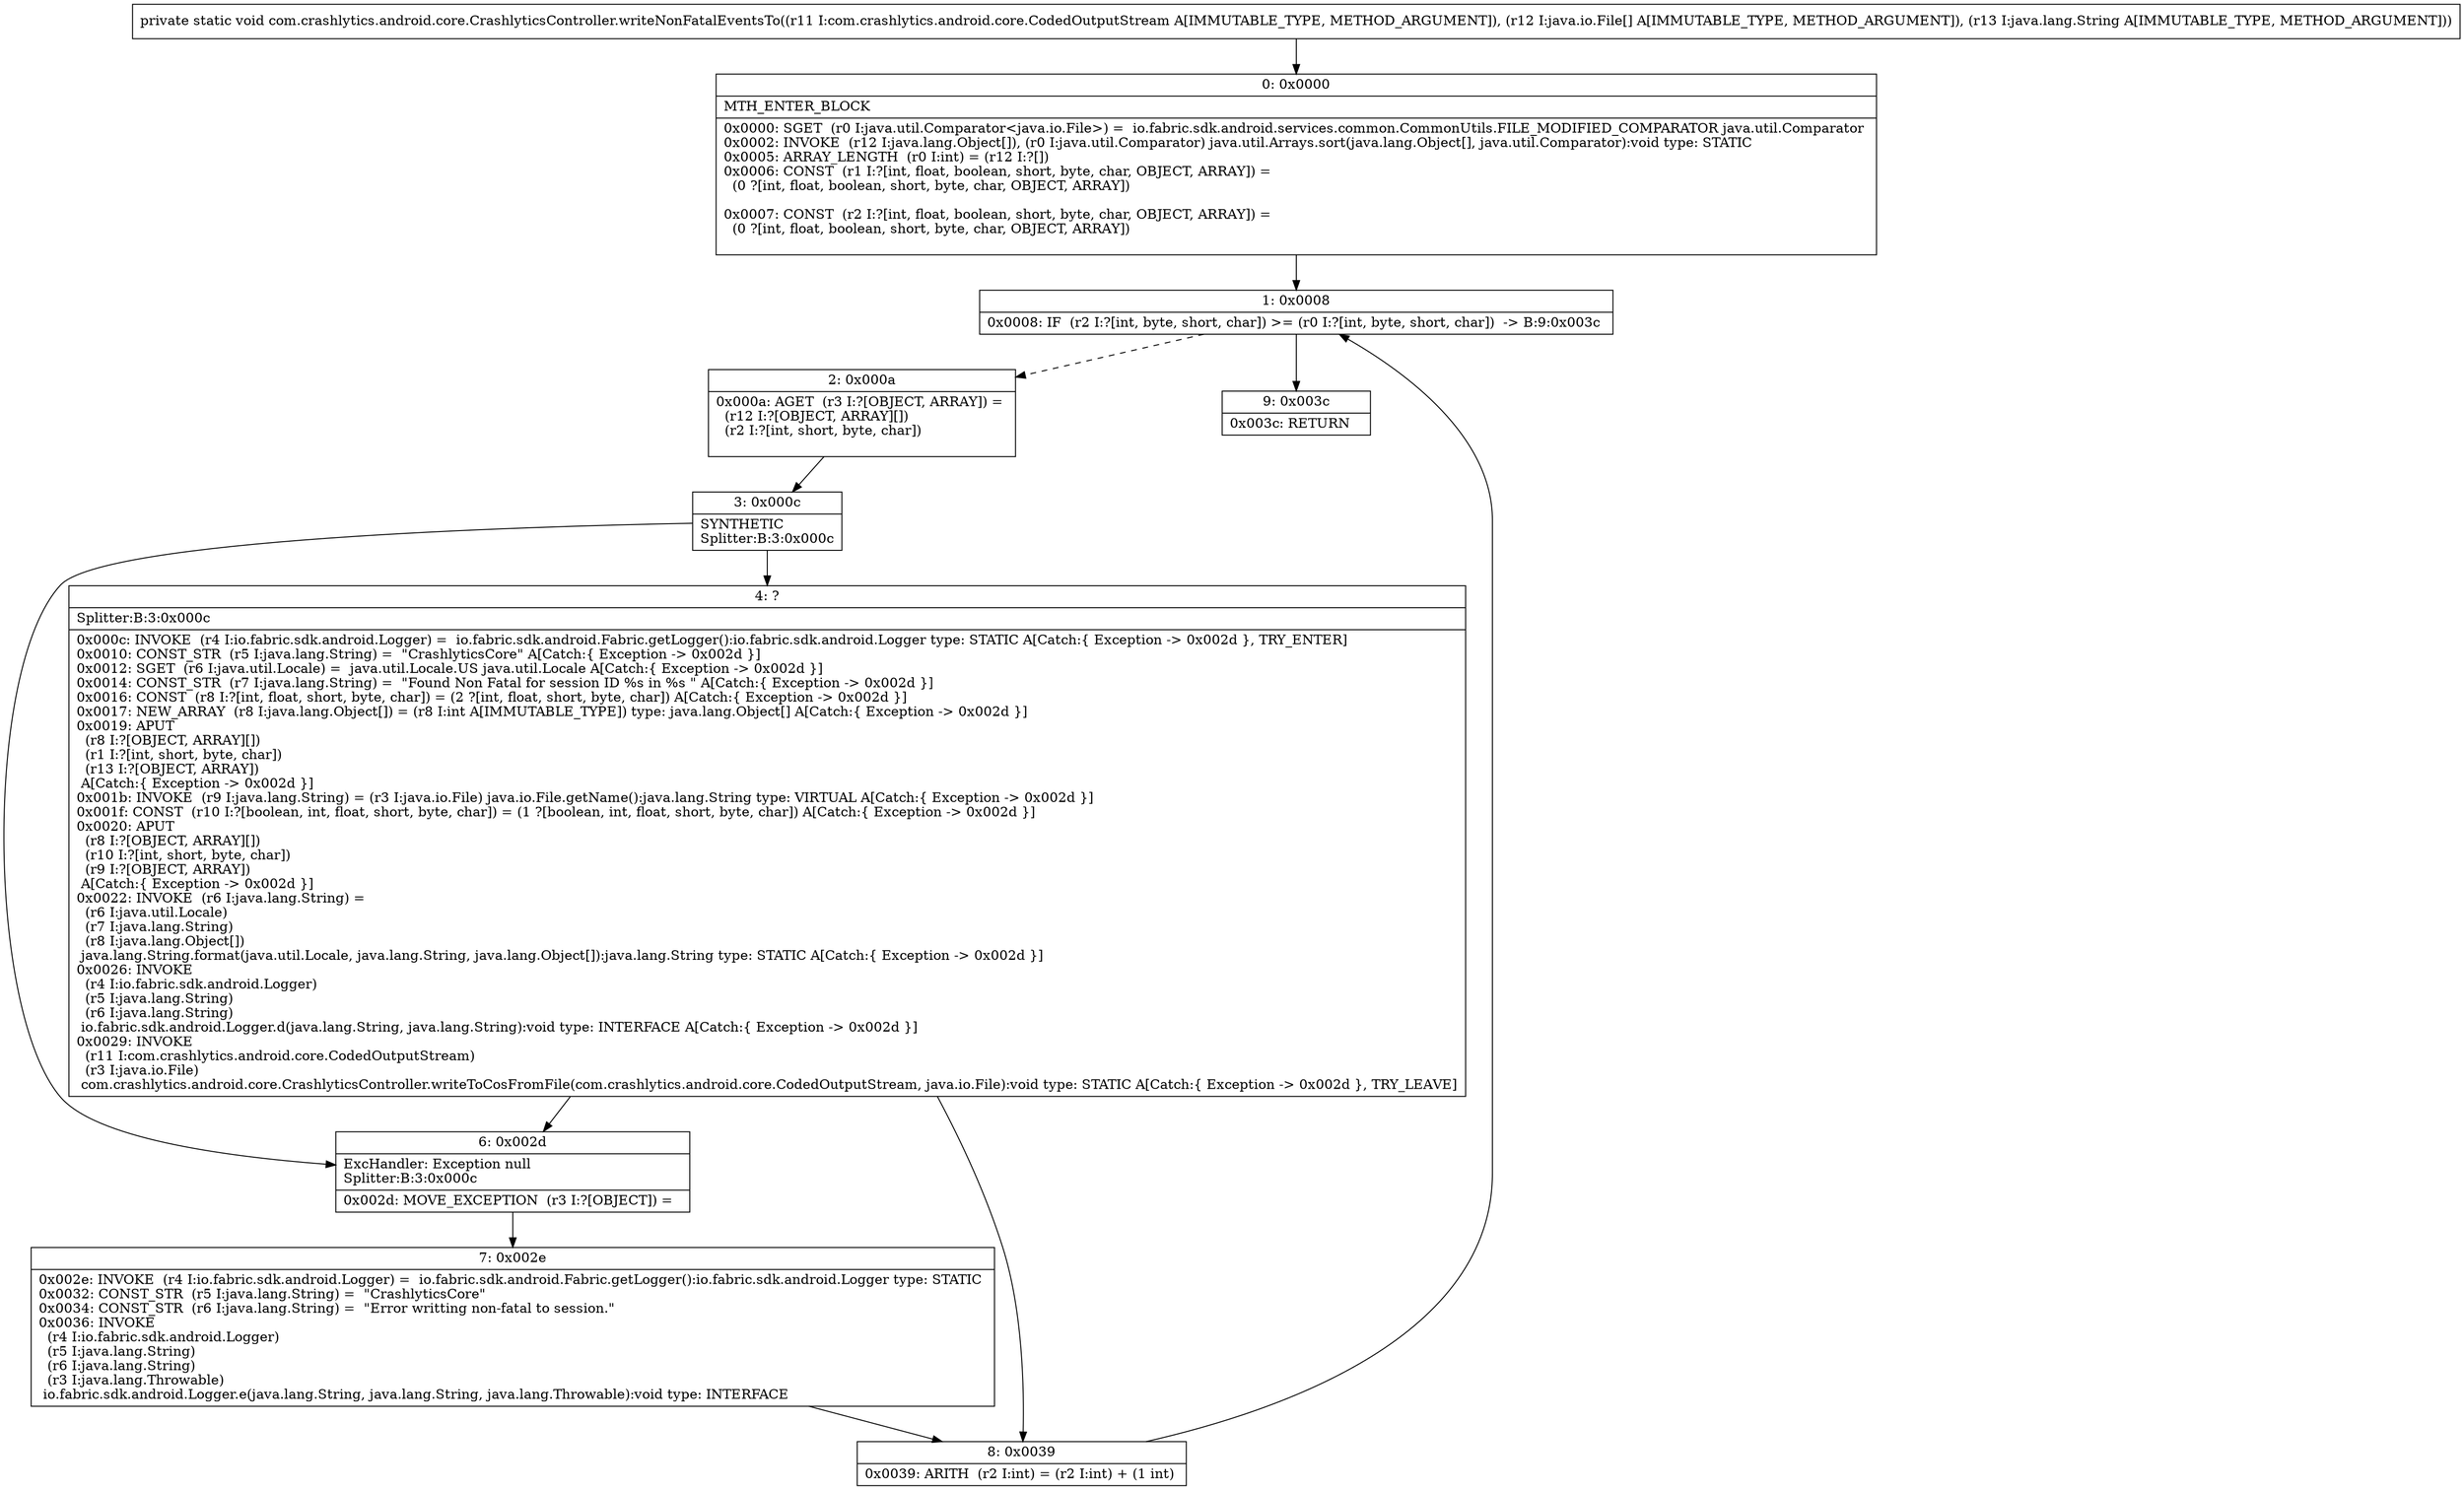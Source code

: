 digraph "CFG forcom.crashlytics.android.core.CrashlyticsController.writeNonFatalEventsTo(Lcom\/crashlytics\/android\/core\/CodedOutputStream;[Ljava\/io\/File;Ljava\/lang\/String;)V" {
Node_0 [shape=record,label="{0\:\ 0x0000|MTH_ENTER_BLOCK\l|0x0000: SGET  (r0 I:java.util.Comparator\<java.io.File\>) =  io.fabric.sdk.android.services.common.CommonUtils.FILE_MODIFIED_COMPARATOR java.util.Comparator \l0x0002: INVOKE  (r12 I:java.lang.Object[]), (r0 I:java.util.Comparator) java.util.Arrays.sort(java.lang.Object[], java.util.Comparator):void type: STATIC \l0x0005: ARRAY_LENGTH  (r0 I:int) = (r12 I:?[]) \l0x0006: CONST  (r1 I:?[int, float, boolean, short, byte, char, OBJECT, ARRAY]) = \l  (0 ?[int, float, boolean, short, byte, char, OBJECT, ARRAY])\l \l0x0007: CONST  (r2 I:?[int, float, boolean, short, byte, char, OBJECT, ARRAY]) = \l  (0 ?[int, float, boolean, short, byte, char, OBJECT, ARRAY])\l \l}"];
Node_1 [shape=record,label="{1\:\ 0x0008|0x0008: IF  (r2 I:?[int, byte, short, char]) \>= (r0 I:?[int, byte, short, char])  \-\> B:9:0x003c \l}"];
Node_2 [shape=record,label="{2\:\ 0x000a|0x000a: AGET  (r3 I:?[OBJECT, ARRAY]) = \l  (r12 I:?[OBJECT, ARRAY][])\l  (r2 I:?[int, short, byte, char])\l \l}"];
Node_3 [shape=record,label="{3\:\ 0x000c|SYNTHETIC\lSplitter:B:3:0x000c\l}"];
Node_4 [shape=record,label="{4\:\ ?|Splitter:B:3:0x000c\l|0x000c: INVOKE  (r4 I:io.fabric.sdk.android.Logger) =  io.fabric.sdk.android.Fabric.getLogger():io.fabric.sdk.android.Logger type: STATIC A[Catch:\{ Exception \-\> 0x002d \}, TRY_ENTER]\l0x0010: CONST_STR  (r5 I:java.lang.String) =  \"CrashlyticsCore\" A[Catch:\{ Exception \-\> 0x002d \}]\l0x0012: SGET  (r6 I:java.util.Locale) =  java.util.Locale.US java.util.Locale A[Catch:\{ Exception \-\> 0x002d \}]\l0x0014: CONST_STR  (r7 I:java.lang.String) =  \"Found Non Fatal for session ID %s in %s \" A[Catch:\{ Exception \-\> 0x002d \}]\l0x0016: CONST  (r8 I:?[int, float, short, byte, char]) = (2 ?[int, float, short, byte, char]) A[Catch:\{ Exception \-\> 0x002d \}]\l0x0017: NEW_ARRAY  (r8 I:java.lang.Object[]) = (r8 I:int A[IMMUTABLE_TYPE]) type: java.lang.Object[] A[Catch:\{ Exception \-\> 0x002d \}]\l0x0019: APUT  \l  (r8 I:?[OBJECT, ARRAY][])\l  (r1 I:?[int, short, byte, char])\l  (r13 I:?[OBJECT, ARRAY])\l A[Catch:\{ Exception \-\> 0x002d \}]\l0x001b: INVOKE  (r9 I:java.lang.String) = (r3 I:java.io.File) java.io.File.getName():java.lang.String type: VIRTUAL A[Catch:\{ Exception \-\> 0x002d \}]\l0x001f: CONST  (r10 I:?[boolean, int, float, short, byte, char]) = (1 ?[boolean, int, float, short, byte, char]) A[Catch:\{ Exception \-\> 0x002d \}]\l0x0020: APUT  \l  (r8 I:?[OBJECT, ARRAY][])\l  (r10 I:?[int, short, byte, char])\l  (r9 I:?[OBJECT, ARRAY])\l A[Catch:\{ Exception \-\> 0x002d \}]\l0x0022: INVOKE  (r6 I:java.lang.String) = \l  (r6 I:java.util.Locale)\l  (r7 I:java.lang.String)\l  (r8 I:java.lang.Object[])\l java.lang.String.format(java.util.Locale, java.lang.String, java.lang.Object[]):java.lang.String type: STATIC A[Catch:\{ Exception \-\> 0x002d \}]\l0x0026: INVOKE  \l  (r4 I:io.fabric.sdk.android.Logger)\l  (r5 I:java.lang.String)\l  (r6 I:java.lang.String)\l io.fabric.sdk.android.Logger.d(java.lang.String, java.lang.String):void type: INTERFACE A[Catch:\{ Exception \-\> 0x002d \}]\l0x0029: INVOKE  \l  (r11 I:com.crashlytics.android.core.CodedOutputStream)\l  (r3 I:java.io.File)\l com.crashlytics.android.core.CrashlyticsController.writeToCosFromFile(com.crashlytics.android.core.CodedOutputStream, java.io.File):void type: STATIC A[Catch:\{ Exception \-\> 0x002d \}, TRY_LEAVE]\l}"];
Node_6 [shape=record,label="{6\:\ 0x002d|ExcHandler: Exception null\lSplitter:B:3:0x000c\l|0x002d: MOVE_EXCEPTION  (r3 I:?[OBJECT]) =  \l}"];
Node_7 [shape=record,label="{7\:\ 0x002e|0x002e: INVOKE  (r4 I:io.fabric.sdk.android.Logger) =  io.fabric.sdk.android.Fabric.getLogger():io.fabric.sdk.android.Logger type: STATIC \l0x0032: CONST_STR  (r5 I:java.lang.String) =  \"CrashlyticsCore\" \l0x0034: CONST_STR  (r6 I:java.lang.String) =  \"Error writting non\-fatal to session.\" \l0x0036: INVOKE  \l  (r4 I:io.fabric.sdk.android.Logger)\l  (r5 I:java.lang.String)\l  (r6 I:java.lang.String)\l  (r3 I:java.lang.Throwable)\l io.fabric.sdk.android.Logger.e(java.lang.String, java.lang.String, java.lang.Throwable):void type: INTERFACE \l}"];
Node_8 [shape=record,label="{8\:\ 0x0039|0x0039: ARITH  (r2 I:int) = (r2 I:int) + (1 int) \l}"];
Node_9 [shape=record,label="{9\:\ 0x003c|0x003c: RETURN   \l}"];
MethodNode[shape=record,label="{private static void com.crashlytics.android.core.CrashlyticsController.writeNonFatalEventsTo((r11 I:com.crashlytics.android.core.CodedOutputStream A[IMMUTABLE_TYPE, METHOD_ARGUMENT]), (r12 I:java.io.File[] A[IMMUTABLE_TYPE, METHOD_ARGUMENT]), (r13 I:java.lang.String A[IMMUTABLE_TYPE, METHOD_ARGUMENT])) }"];
MethodNode -> Node_0;
Node_0 -> Node_1;
Node_1 -> Node_2[style=dashed];
Node_1 -> Node_9;
Node_2 -> Node_3;
Node_3 -> Node_4;
Node_3 -> Node_6;
Node_4 -> Node_6;
Node_4 -> Node_8;
Node_6 -> Node_7;
Node_7 -> Node_8;
Node_8 -> Node_1;
}

